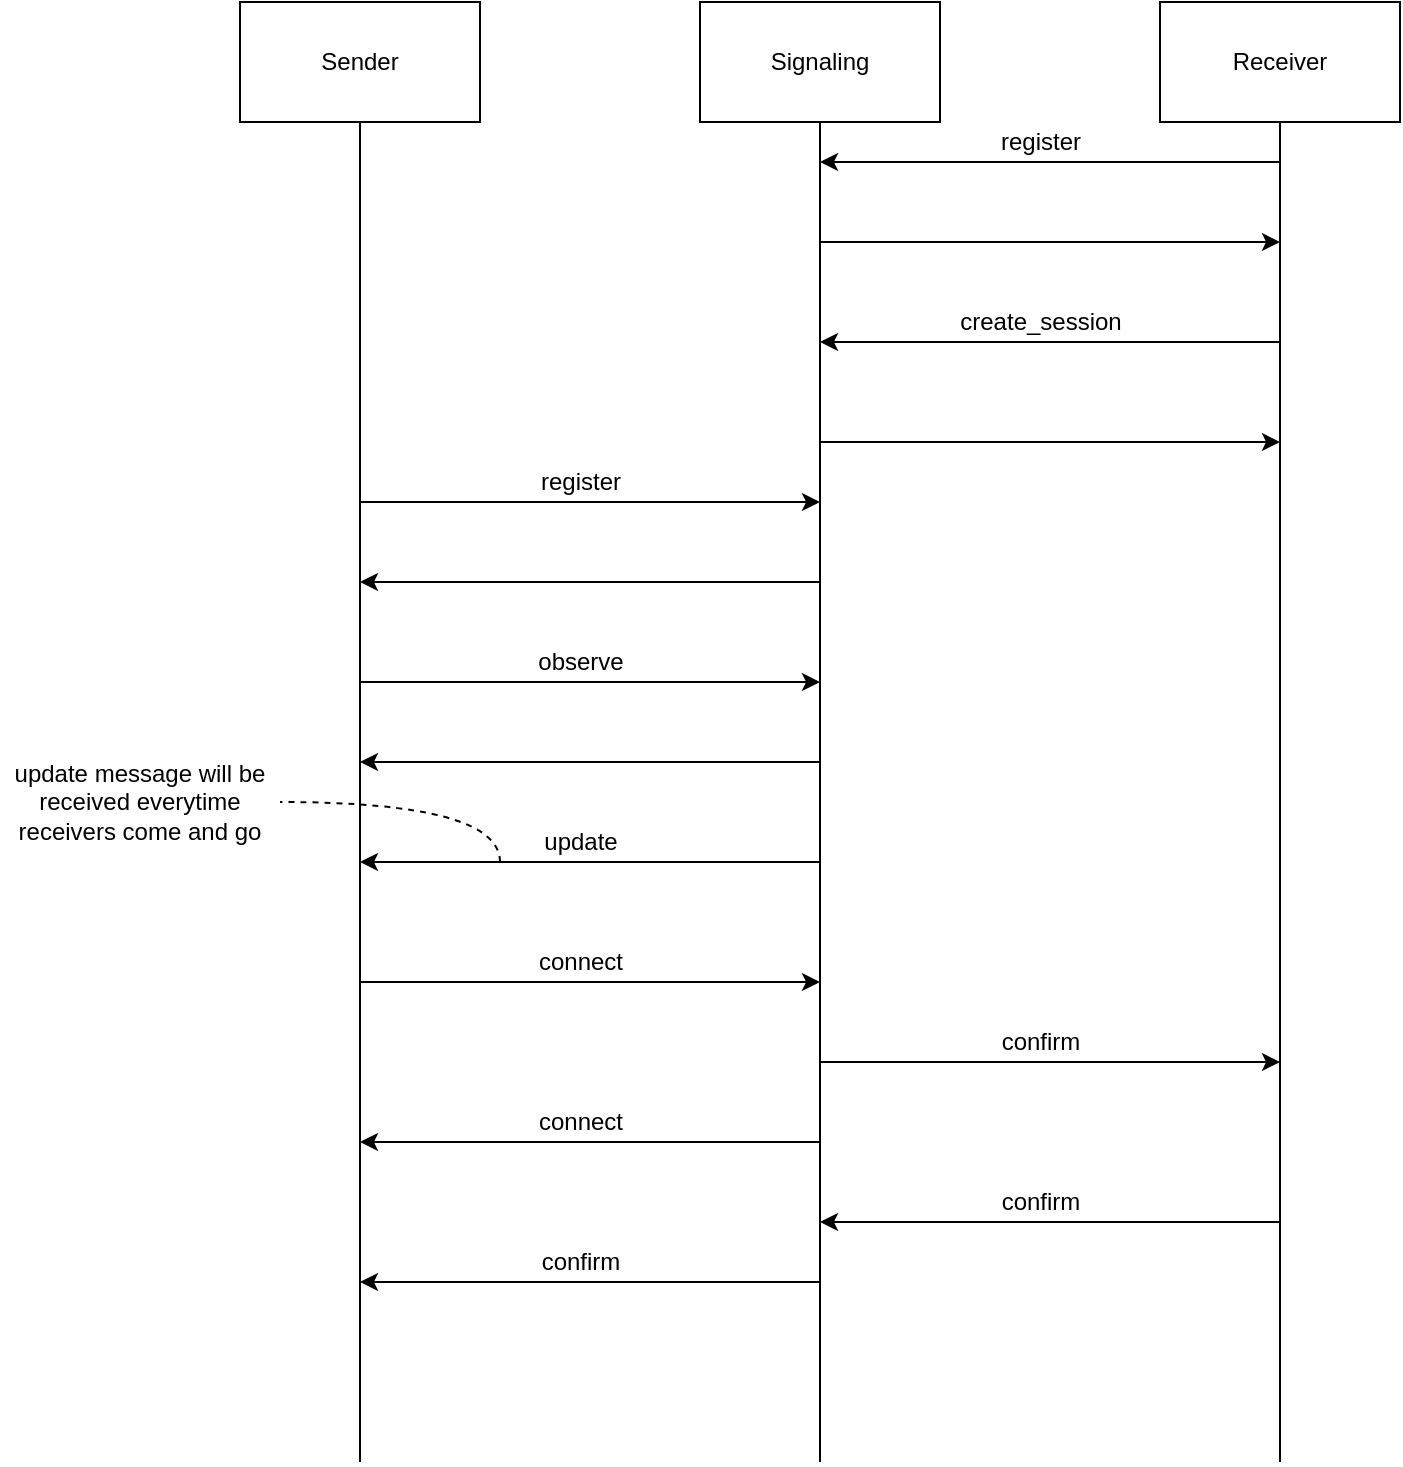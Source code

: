 <mxfile version="12.2.3" type="github" pages="1">
  <diagram id="xAz4iiBJKEBjbIMObTwl" name="Page-1">
    <mxGraphModel dx="1338" dy="760" grid="1" gridSize="10" guides="1" tooltips="1" connect="1" arrows="1" fold="1" page="1" pageScale="1" pageWidth="850" pageHeight="1100" math="0" shadow="0">
      <root>
        <mxCell id="0"/>
        <mxCell id="1" parent="0"/>
        <mxCell id="O_6e-U9sGGSiC15rQUN6-2" style="edgeStyle=orthogonalEdgeStyle;rounded=0;orthogonalLoop=1;jettySize=auto;html=1;exitX=0.5;exitY=1;exitDx=0;exitDy=0;endArrow=none;endFill=0;" edge="1" parent="1" source="O_6e-U9sGGSiC15rQUN6-1">
          <mxGeometry relative="1" as="geometry">
            <mxPoint x="230" y="770" as="targetPoint"/>
          </mxGeometry>
        </mxCell>
        <mxCell id="O_6e-U9sGGSiC15rQUN6-1" value="Sender" style="rounded=0;whiteSpace=wrap;html=1;" vertex="1" parent="1">
          <mxGeometry x="170" y="40" width="120" height="60" as="geometry"/>
        </mxCell>
        <mxCell id="O_6e-U9sGGSiC15rQUN6-4" style="edgeStyle=orthogonalEdgeStyle;rounded=0;orthogonalLoop=1;jettySize=auto;html=1;exitX=0.5;exitY=1;exitDx=0;exitDy=0;endArrow=none;endFill=0;" edge="1" parent="1" source="O_6e-U9sGGSiC15rQUN6-5">
          <mxGeometry relative="1" as="geometry">
            <mxPoint x="460" y="770" as="targetPoint"/>
          </mxGeometry>
        </mxCell>
        <mxCell id="O_6e-U9sGGSiC15rQUN6-5" value="Signaling" style="rounded=0;whiteSpace=wrap;html=1;" vertex="1" parent="1">
          <mxGeometry x="400" y="40" width="120" height="60" as="geometry"/>
        </mxCell>
        <mxCell id="O_6e-U9sGGSiC15rQUN6-6" style="edgeStyle=orthogonalEdgeStyle;rounded=0;orthogonalLoop=1;jettySize=auto;html=1;exitX=0.5;exitY=1;exitDx=0;exitDy=0;endArrow=none;endFill=0;" edge="1" parent="1" source="O_6e-U9sGGSiC15rQUN6-7">
          <mxGeometry relative="1" as="geometry">
            <mxPoint x="690" y="770" as="targetPoint"/>
          </mxGeometry>
        </mxCell>
        <mxCell id="O_6e-U9sGGSiC15rQUN6-7" value="Receiver" style="rounded=0;whiteSpace=wrap;html=1;" vertex="1" parent="1">
          <mxGeometry x="630" y="40" width="120" height="60" as="geometry"/>
        </mxCell>
        <mxCell id="O_6e-U9sGGSiC15rQUN6-8" value="" style="endArrow=classic;html=1;" edge="1" parent="1">
          <mxGeometry width="50" height="50" relative="1" as="geometry">
            <mxPoint x="690" y="120" as="sourcePoint"/>
            <mxPoint x="460" y="120" as="targetPoint"/>
          </mxGeometry>
        </mxCell>
        <mxCell id="O_6e-U9sGGSiC15rQUN6-9" value="register" style="text;html=1;resizable=0;points=[];align=center;verticalAlign=middle;labelBackgroundColor=#ffffff;" vertex="1" connectable="0" parent="O_6e-U9sGGSiC15rQUN6-8">
          <mxGeometry x="-0.079" relative="1" as="geometry">
            <mxPoint x="-14" y="-10" as="offset"/>
          </mxGeometry>
        </mxCell>
        <mxCell id="O_6e-U9sGGSiC15rQUN6-10" value="" style="endArrow=classic;html=1;" edge="1" parent="1">
          <mxGeometry width="50" height="50" relative="1" as="geometry">
            <mxPoint x="460" y="160" as="sourcePoint"/>
            <mxPoint x="690" y="160" as="targetPoint"/>
          </mxGeometry>
        </mxCell>
        <mxCell id="O_6e-U9sGGSiC15rQUN6-12" value="" style="endArrow=classic;html=1;" edge="1" parent="1">
          <mxGeometry width="50" height="50" relative="1" as="geometry">
            <mxPoint x="690" y="210" as="sourcePoint"/>
            <mxPoint x="460" y="210" as="targetPoint"/>
          </mxGeometry>
        </mxCell>
        <mxCell id="O_6e-U9sGGSiC15rQUN6-13" value="create_session" style="text;html=1;resizable=0;points=[];align=center;verticalAlign=middle;labelBackgroundColor=#ffffff;" vertex="1" connectable="0" parent="O_6e-U9sGGSiC15rQUN6-12">
          <mxGeometry x="-0.079" relative="1" as="geometry">
            <mxPoint x="-14" y="-10" as="offset"/>
          </mxGeometry>
        </mxCell>
        <mxCell id="O_6e-U9sGGSiC15rQUN6-14" value="" style="endArrow=classic;html=1;" edge="1" parent="1">
          <mxGeometry width="50" height="50" relative="1" as="geometry">
            <mxPoint x="460" y="260" as="sourcePoint"/>
            <mxPoint x="690" y="260" as="targetPoint"/>
          </mxGeometry>
        </mxCell>
        <mxCell id="O_6e-U9sGGSiC15rQUN6-15" value="" style="endArrow=none;html=1;startArrow=classic;startFill=1;endFill=0;" edge="1" parent="1">
          <mxGeometry width="50" height="50" relative="1" as="geometry">
            <mxPoint x="460" y="290" as="sourcePoint"/>
            <mxPoint x="230" y="290" as="targetPoint"/>
          </mxGeometry>
        </mxCell>
        <mxCell id="O_6e-U9sGGSiC15rQUN6-16" value="register" style="text;html=1;resizable=0;points=[];align=center;verticalAlign=middle;labelBackgroundColor=#ffffff;" vertex="1" connectable="0" parent="O_6e-U9sGGSiC15rQUN6-15">
          <mxGeometry x="-0.079" relative="1" as="geometry">
            <mxPoint x="-14" y="-10" as="offset"/>
          </mxGeometry>
        </mxCell>
        <mxCell id="O_6e-U9sGGSiC15rQUN6-17" value="" style="endArrow=classic;html=1;" edge="1" parent="1">
          <mxGeometry width="50" height="50" relative="1" as="geometry">
            <mxPoint x="460" y="330" as="sourcePoint"/>
            <mxPoint x="230" y="330" as="targetPoint"/>
          </mxGeometry>
        </mxCell>
        <mxCell id="O_6e-U9sGGSiC15rQUN6-19" value="" style="endArrow=none;html=1;startArrow=classic;startFill=1;endFill=0;" edge="1" parent="1">
          <mxGeometry width="50" height="50" relative="1" as="geometry">
            <mxPoint x="460" y="380" as="sourcePoint"/>
            <mxPoint x="230" y="380" as="targetPoint"/>
          </mxGeometry>
        </mxCell>
        <mxCell id="O_6e-U9sGGSiC15rQUN6-20" value="observe" style="text;html=1;resizable=0;points=[];align=center;verticalAlign=middle;labelBackgroundColor=#ffffff;" vertex="1" connectable="0" parent="O_6e-U9sGGSiC15rQUN6-19">
          <mxGeometry x="-0.079" relative="1" as="geometry">
            <mxPoint x="-14" y="-10" as="offset"/>
          </mxGeometry>
        </mxCell>
        <mxCell id="O_6e-U9sGGSiC15rQUN6-23" value="" style="endArrow=classic;html=1;" edge="1" parent="1">
          <mxGeometry width="50" height="50" relative="1" as="geometry">
            <mxPoint x="460" y="420" as="sourcePoint"/>
            <mxPoint x="230" y="420" as="targetPoint"/>
          </mxGeometry>
        </mxCell>
        <mxCell id="O_6e-U9sGGSiC15rQUN6-24" value="" style="endArrow=none;html=1;startArrow=classic;startFill=1;endFill=0;" edge="1" parent="1">
          <mxGeometry width="50" height="50" relative="1" as="geometry">
            <mxPoint x="460" y="530" as="sourcePoint"/>
            <mxPoint x="230" y="530" as="targetPoint"/>
          </mxGeometry>
        </mxCell>
        <mxCell id="O_6e-U9sGGSiC15rQUN6-25" value="connect" style="text;html=1;resizable=0;points=[];align=center;verticalAlign=middle;labelBackgroundColor=#ffffff;" vertex="1" connectable="0" parent="O_6e-U9sGGSiC15rQUN6-24">
          <mxGeometry x="-0.079" relative="1" as="geometry">
            <mxPoint x="-14" y="-10" as="offset"/>
          </mxGeometry>
        </mxCell>
        <mxCell id="O_6e-U9sGGSiC15rQUN6-26" value="" style="endArrow=classic;html=1;" edge="1" parent="1">
          <mxGeometry width="50" height="50" relative="1" as="geometry">
            <mxPoint x="460" y="570" as="sourcePoint"/>
            <mxPoint x="690" y="570" as="targetPoint"/>
          </mxGeometry>
        </mxCell>
        <mxCell id="O_6e-U9sGGSiC15rQUN6-34" value="confirm" style="text;html=1;resizable=0;points=[];align=center;verticalAlign=middle;labelBackgroundColor=#ffffff;" vertex="1" connectable="0" parent="O_6e-U9sGGSiC15rQUN6-26">
          <mxGeometry x="0.087" y="-3" relative="1" as="geometry">
            <mxPoint x="-15" y="-13" as="offset"/>
          </mxGeometry>
        </mxCell>
        <mxCell id="O_6e-U9sGGSiC15rQUN6-27" value="" style="endArrow=classic;html=1;" edge="1" parent="1">
          <mxGeometry width="50" height="50" relative="1" as="geometry">
            <mxPoint x="460" y="470" as="sourcePoint"/>
            <mxPoint x="230" y="470" as="targetPoint"/>
          </mxGeometry>
        </mxCell>
        <mxCell id="O_6e-U9sGGSiC15rQUN6-28" value="update" style="text;html=1;resizable=0;points=[];align=center;verticalAlign=middle;labelBackgroundColor=#ffffff;" vertex="1" connectable="0" parent="O_6e-U9sGGSiC15rQUN6-27">
          <mxGeometry x="0.087" y="-1" relative="1" as="geometry">
            <mxPoint x="5" y="-9" as="offset"/>
          </mxGeometry>
        </mxCell>
        <mxCell id="O_6e-U9sGGSiC15rQUN6-30" value="update message will be received everytime receivers come and go" style="text;html=1;strokeColor=none;fillColor=none;align=center;verticalAlign=middle;whiteSpace=wrap;rounded=0;dashed=1;" vertex="1" parent="1">
          <mxGeometry x="50" y="410" width="140" height="60" as="geometry"/>
        </mxCell>
        <mxCell id="O_6e-U9sGGSiC15rQUN6-33" value="" style="endArrow=none;dashed=1;html=1;entryX=1;entryY=0.5;entryDx=0;entryDy=0;edgeStyle=orthogonalEdgeStyle;curved=1;" edge="1" parent="1" target="O_6e-U9sGGSiC15rQUN6-30">
          <mxGeometry width="50" height="50" relative="1" as="geometry">
            <mxPoint x="300" y="470" as="sourcePoint"/>
            <mxPoint x="290" y="430" as="targetPoint"/>
            <Array as="points">
              <mxPoint x="300" y="440"/>
            </Array>
          </mxGeometry>
        </mxCell>
        <mxCell id="O_6e-U9sGGSiC15rQUN6-35" value="" style="endArrow=classic;html=1;" edge="1" parent="1">
          <mxGeometry width="50" height="50" relative="1" as="geometry">
            <mxPoint x="460" y="610" as="sourcePoint"/>
            <mxPoint x="230" y="610" as="targetPoint"/>
          </mxGeometry>
        </mxCell>
        <mxCell id="O_6e-U9sGGSiC15rQUN6-36" value="connect" style="text;html=1;resizable=0;points=[];align=center;verticalAlign=middle;labelBackgroundColor=#ffffff;" vertex="1" connectable="0" parent="O_6e-U9sGGSiC15rQUN6-35">
          <mxGeometry x="0.087" y="-1" relative="1" as="geometry">
            <mxPoint x="5" y="-9" as="offset"/>
          </mxGeometry>
        </mxCell>
        <mxCell id="O_6e-U9sGGSiC15rQUN6-37" value="" style="endArrow=classic;html=1;" edge="1" parent="1">
          <mxGeometry width="50" height="50" relative="1" as="geometry">
            <mxPoint x="460" y="680" as="sourcePoint"/>
            <mxPoint x="230" y="680" as="targetPoint"/>
          </mxGeometry>
        </mxCell>
        <mxCell id="O_6e-U9sGGSiC15rQUN6-38" value="confirm" style="text;html=1;resizable=0;points=[];align=center;verticalAlign=middle;labelBackgroundColor=#ffffff;" vertex="1" connectable="0" parent="O_6e-U9sGGSiC15rQUN6-37">
          <mxGeometry x="0.087" y="-1" relative="1" as="geometry">
            <mxPoint x="5" y="-9" as="offset"/>
          </mxGeometry>
        </mxCell>
        <mxCell id="O_6e-U9sGGSiC15rQUN6-39" value="" style="endArrow=classic;html=1;" edge="1" parent="1">
          <mxGeometry width="50" height="50" relative="1" as="geometry">
            <mxPoint x="690" y="650" as="sourcePoint"/>
            <mxPoint x="460" y="650" as="targetPoint"/>
          </mxGeometry>
        </mxCell>
        <mxCell id="O_6e-U9sGGSiC15rQUN6-40" value="confirm" style="text;html=1;resizable=0;points=[];align=center;verticalAlign=middle;labelBackgroundColor=#ffffff;" vertex="1" connectable="0" parent="O_6e-U9sGGSiC15rQUN6-39">
          <mxGeometry x="0.087" y="-1" relative="1" as="geometry">
            <mxPoint x="5" y="-9" as="offset"/>
          </mxGeometry>
        </mxCell>
      </root>
    </mxGraphModel>
  </diagram>
</mxfile>
